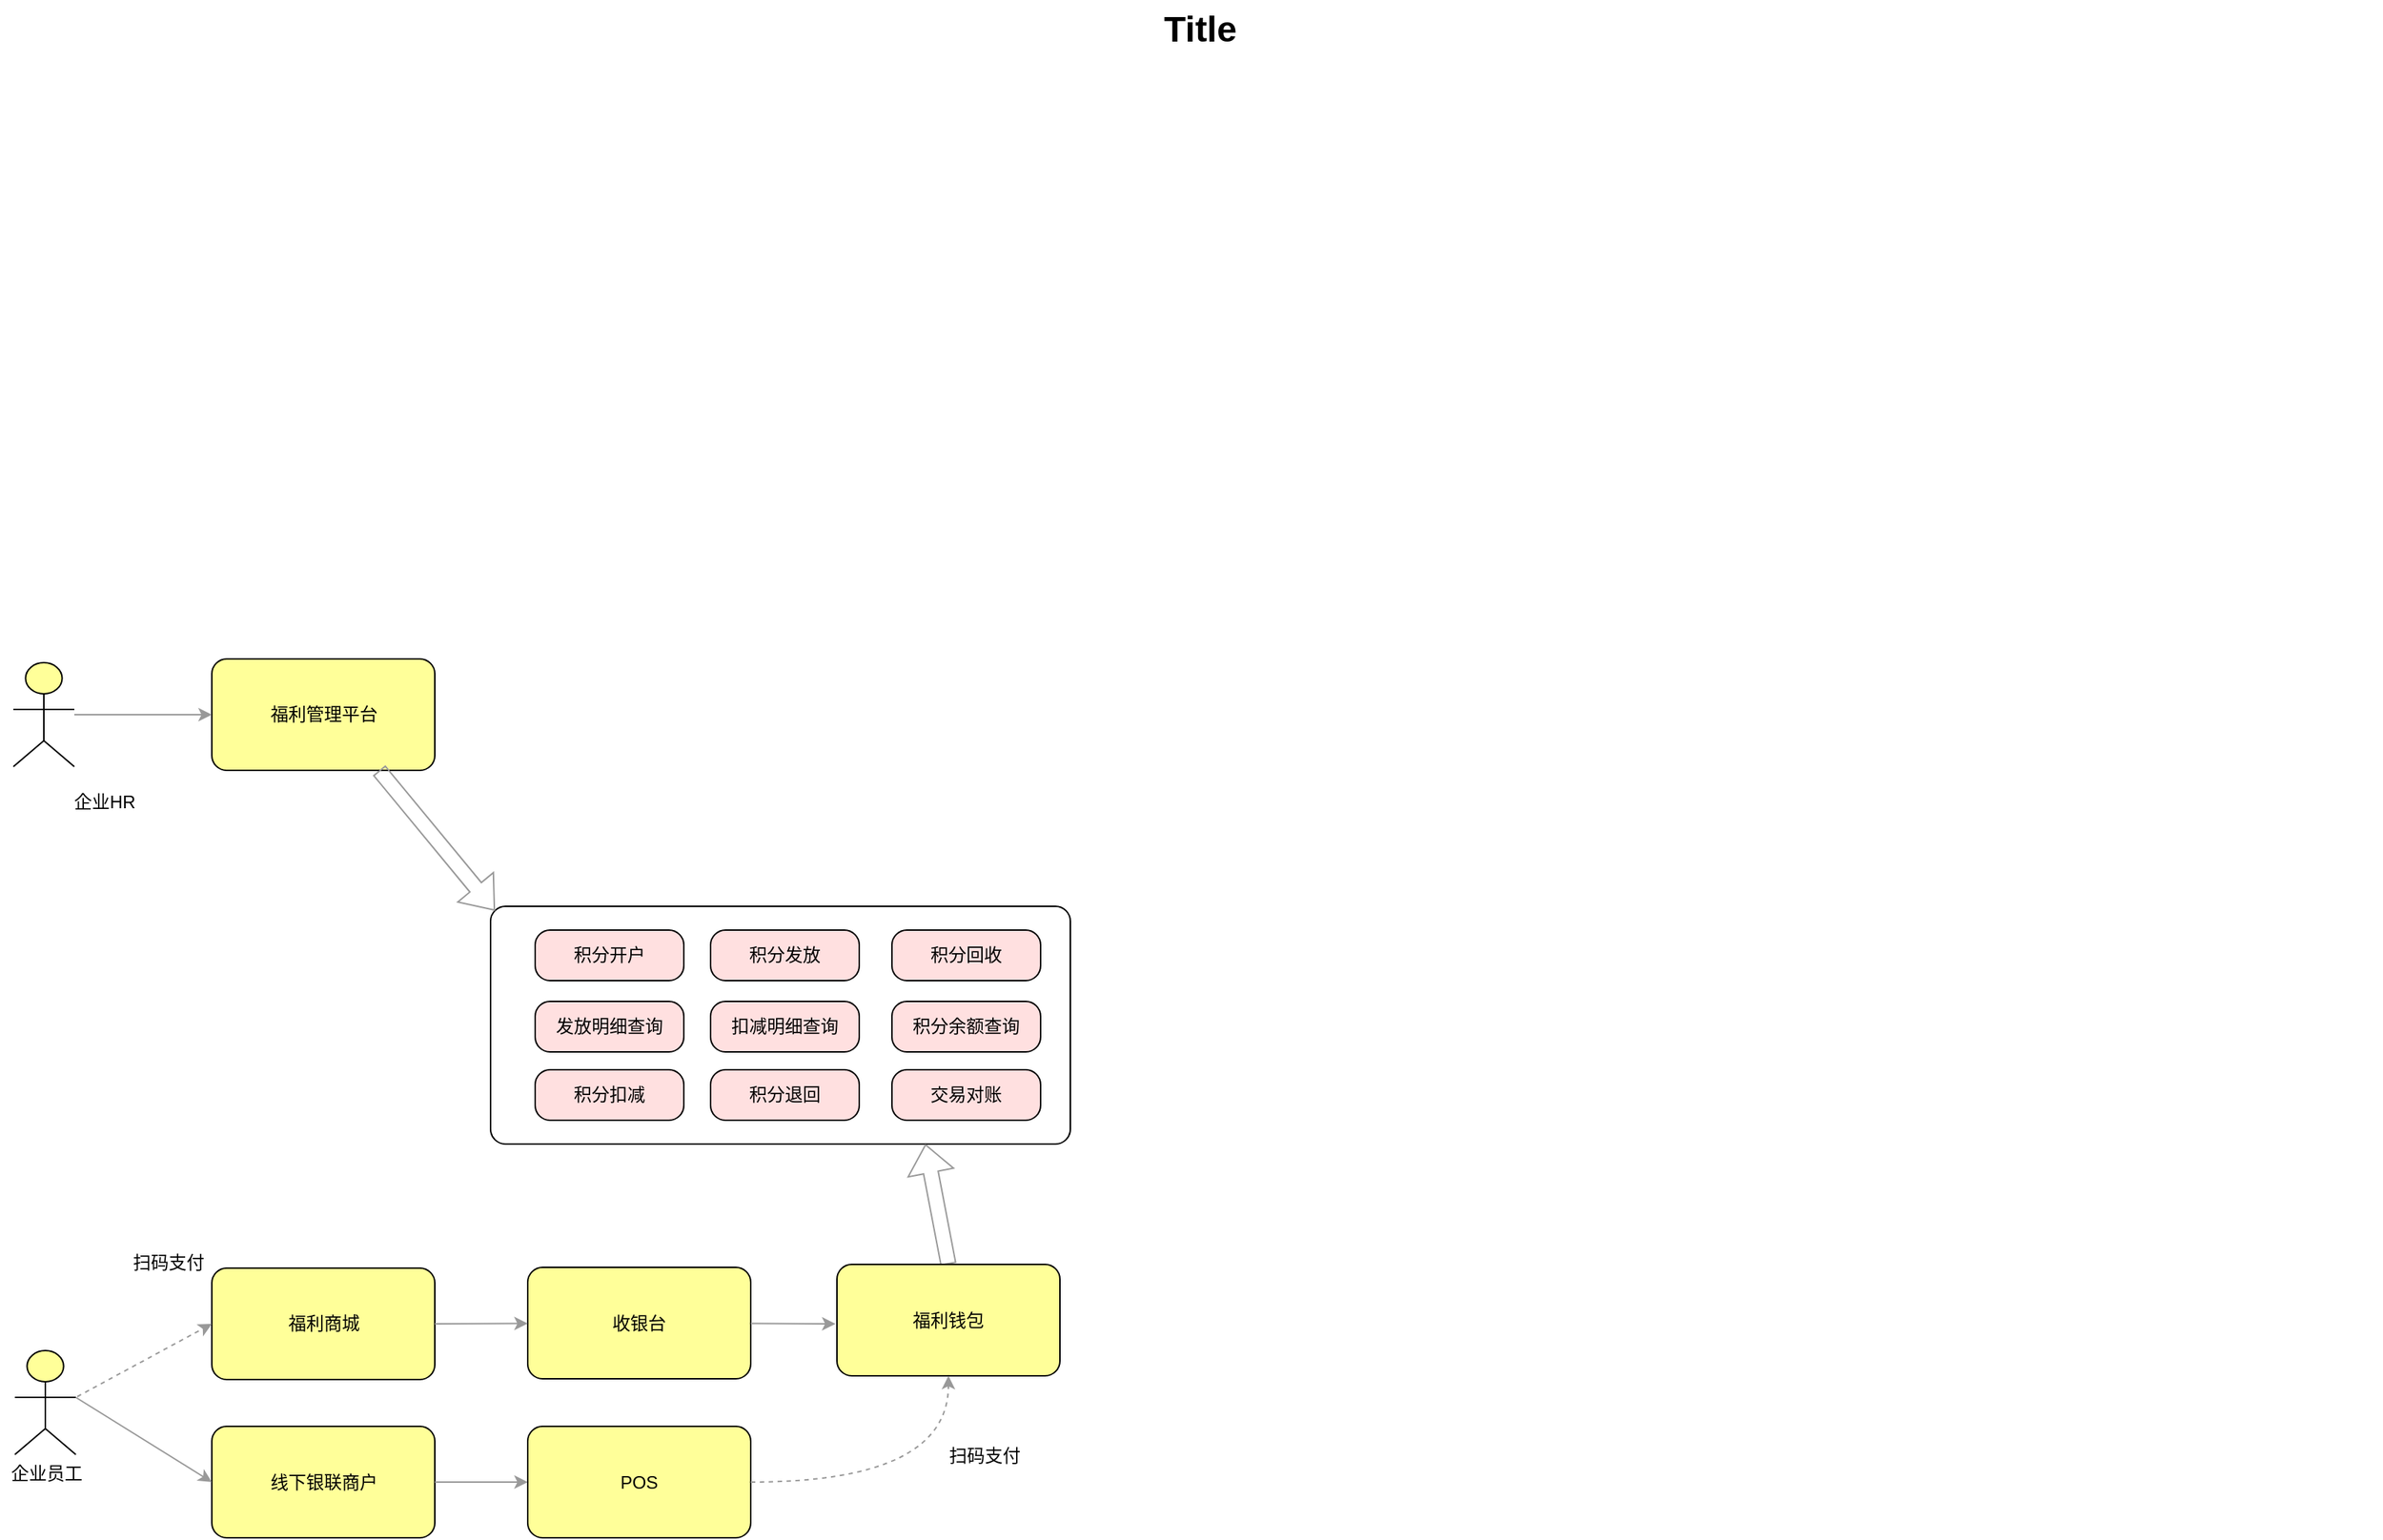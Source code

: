 <mxfile version="15.8.2" type="github">
  <diagram id="6I0OCvxSQrVGMHxT2VVA" name="Page-1">
    <mxGraphModel dx="1422" dy="762" grid="1" gridSize="10" guides="1" tooltips="1" connect="1" arrows="1" fold="1" page="1" pageScale="1" pageWidth="850" pageHeight="1100" math="0" shadow="0">
      <root>
        <mxCell id="0" />
        <mxCell id="1" parent="0" />
        <mxCell id="dKdSaXE48SgPbhcamS2K-62" value="" style="html=1;whiteSpace=wrap;fillColor=#ffff99;shape=mxgraph.archimate3.actor;fontSize=14;" parent="1" vertex="1">
          <mxGeometry x="47" y="516" width="41" height="70" as="geometry" />
        </mxCell>
        <mxCell id="dKdSaXE48SgPbhcamS2K-63" value="Title" style="text;strokeColor=none;fillColor=none;html=1;fontSize=24;fontStyle=1;verticalAlign=middle;align=center;" parent="1" vertex="1">
          <mxGeometry x="50" y="70" width="1590" height="40" as="geometry" />
        </mxCell>
        <mxCell id="laOTccNDS0RMXgACTKcb-20" value="福利管理平台" style="html=1;outlineConnect=0;whiteSpace=wrap;fillColor=#FFFF99;shape=mxgraph.archimate3.application;archiType=rounded;strokeColor=#000000;" vertex="1" parent="1">
          <mxGeometry x="180.5" y="513.5" width="150" height="75" as="geometry" />
        </mxCell>
        <mxCell id="laOTccNDS0RMXgACTKcb-22" value="" style="endArrow=classic;html=1;rounded=0;entryX=0;entryY=0.5;entryDx=0;entryDy=0;entryPerimeter=0;strokeColor=#999999;" edge="1" parent="1" source="dKdSaXE48SgPbhcamS2K-62" target="laOTccNDS0RMXgACTKcb-20">
          <mxGeometry width="50" height="50" relative="1" as="geometry">
            <mxPoint x="138" y="550" as="sourcePoint" />
            <mxPoint x="188" y="540" as="targetPoint" />
          </mxGeometry>
        </mxCell>
        <mxCell id="laOTccNDS0RMXgACTKcb-26" value="" style="html=1;outlineConnect=0;whiteSpace=wrap;fillColor=#FFFFFF;shape=mxgraph.archimate3.application;archiType=rounded;strokeColor=#000000;" vertex="1" parent="1">
          <mxGeometry x="368" y="680" width="390" height="160" as="geometry" />
        </mxCell>
        <mxCell id="laOTccNDS0RMXgACTKcb-27" value="积分开户" style="html=1;outlineConnect=0;whiteSpace=wrap;fillColor=#FFE0E0;shape=mxgraph.archimate3.application;archiType=rounded;strokeColor=#000000;" vertex="1" parent="1">
          <mxGeometry x="398" y="696" width="100" height="34" as="geometry" />
        </mxCell>
        <mxCell id="laOTccNDS0RMXgACTKcb-28" value="" style="shape=flexArrow;endArrow=classic;html=1;rounded=0;strokeColor=#999999;entryX=0;entryY=0;entryDx=2.9;entryDy=2.9;entryPerimeter=0;width=10;endSize=6.29;exitX=0.75;exitY=1;exitDx=0;exitDy=0;exitPerimeter=0;" edge="1" parent="1" source="laOTccNDS0RMXgACTKcb-20" target="laOTccNDS0RMXgACTKcb-26">
          <mxGeometry width="50" height="50" relative="1" as="geometry">
            <mxPoint x="511" y="588" as="sourcePoint" />
            <mxPoint x="548" y="600" as="targetPoint" />
          </mxGeometry>
        </mxCell>
        <mxCell id="laOTccNDS0RMXgACTKcb-29" value="积分发放" style="html=1;outlineConnect=0;whiteSpace=wrap;fillColor=#FFE0E0;shape=mxgraph.archimate3.application;archiType=rounded;strokeColor=#000000;" vertex="1" parent="1">
          <mxGeometry x="516" y="696" width="100" height="34" as="geometry" />
        </mxCell>
        <mxCell id="laOTccNDS0RMXgACTKcb-30" value="积分回收" style="html=1;outlineConnect=0;whiteSpace=wrap;fillColor=#FFE0E0;shape=mxgraph.archimate3.application;archiType=rounded;strokeColor=#000000;" vertex="1" parent="1">
          <mxGeometry x="638" y="696" width="100" height="34" as="geometry" />
        </mxCell>
        <mxCell id="laOTccNDS0RMXgACTKcb-31" value="发放明细查询" style="html=1;outlineConnect=0;whiteSpace=wrap;fillColor=#FFE0E0;shape=mxgraph.archimate3.application;archiType=rounded;strokeColor=#000000;" vertex="1" parent="1">
          <mxGeometry x="398" y="744" width="100" height="34" as="geometry" />
        </mxCell>
        <mxCell id="laOTccNDS0RMXgACTKcb-32" value="扣减明细查询" style="html=1;outlineConnect=0;whiteSpace=wrap;fillColor=#FFE0E0;shape=mxgraph.archimate3.application;archiType=rounded;strokeColor=#000000;" vertex="1" parent="1">
          <mxGeometry x="516" y="744" width="100" height="34" as="geometry" />
        </mxCell>
        <mxCell id="laOTccNDS0RMXgACTKcb-33" value="积分余额查询" style="html=1;outlineConnect=0;whiteSpace=wrap;fillColor=#FFE0E0;shape=mxgraph.archimate3.application;archiType=rounded;strokeColor=#000000;" vertex="1" parent="1">
          <mxGeometry x="638" y="744" width="100" height="34" as="geometry" />
        </mxCell>
        <mxCell id="laOTccNDS0RMXgACTKcb-34" value="" style="html=1;whiteSpace=wrap;fillColor=#ffff99;shape=mxgraph.archimate3.actor;fontSize=14;" vertex="1" parent="1">
          <mxGeometry x="48" y="979" width="41" height="70" as="geometry" />
        </mxCell>
        <mxCell id="laOTccNDS0RMXgACTKcb-35" value="福利商城" style="html=1;outlineConnect=0;whiteSpace=wrap;fillColor=#FFFF99;shape=mxgraph.archimate3.application;archiType=rounded;strokeColor=#000000;" vertex="1" parent="1">
          <mxGeometry x="180.5" y="923.5" width="150" height="75" as="geometry" />
        </mxCell>
        <mxCell id="laOTccNDS0RMXgACTKcb-37" value="收银台" style="html=1;outlineConnect=0;whiteSpace=wrap;fillColor=#FFFF99;shape=mxgraph.archimate3.application;archiType=rounded;strokeColor=#000000;" vertex="1" parent="1">
          <mxGeometry x="393" y="923" width="150" height="75" as="geometry" />
        </mxCell>
        <mxCell id="laOTccNDS0RMXgACTKcb-38" value="积分扣减" style="html=1;outlineConnect=0;whiteSpace=wrap;fillColor=#FFE0E0;shape=mxgraph.archimate3.application;archiType=rounded;strokeColor=#000000;" vertex="1" parent="1">
          <mxGeometry x="398" y="790" width="100" height="34" as="geometry" />
        </mxCell>
        <mxCell id="laOTccNDS0RMXgACTKcb-39" value="积分退回" style="html=1;outlineConnect=0;whiteSpace=wrap;fillColor=#FFE0E0;shape=mxgraph.archimate3.application;archiType=rounded;strokeColor=#000000;" vertex="1" parent="1">
          <mxGeometry x="516" y="790" width="100" height="34" as="geometry" />
        </mxCell>
        <mxCell id="laOTccNDS0RMXgACTKcb-40" value="&lt;span&gt;交易对账&lt;/span&gt;" style="html=1;outlineConnect=0;whiteSpace=wrap;fillColor=#FFE0E0;shape=mxgraph.archimate3.application;archiType=rounded;strokeColor=#000000;" vertex="1" parent="1">
          <mxGeometry x="638" y="790" width="100" height="34" as="geometry" />
        </mxCell>
        <mxCell id="laOTccNDS0RMXgACTKcb-43" value="" style="endArrow=classic;html=1;rounded=0;strokeColor=#999999;exitX=1;exitY=0.5;exitDx=0;exitDy=0;exitPerimeter=0;" edge="1" parent="1" source="laOTccNDS0RMXgACTKcb-35" target="laOTccNDS0RMXgACTKcb-37">
          <mxGeometry width="50" height="50" relative="1" as="geometry">
            <mxPoint x="358.5" y="960.5" as="sourcePoint" />
            <mxPoint x="390" y="961" as="targetPoint" />
          </mxGeometry>
        </mxCell>
        <mxCell id="laOTccNDS0RMXgACTKcb-45" value="" style="shape=flexArrow;endArrow=classic;html=1;rounded=0;strokeColor=#999999;entryX=0.75;entryY=1;entryDx=0;entryDy=0;entryPerimeter=0;exitX=0.5;exitY=0;exitDx=0;exitDy=0;exitPerimeter=0;" edge="1" parent="1" source="laOTccNDS0RMXgACTKcb-49" target="laOTccNDS0RMXgACTKcb-26">
          <mxGeometry width="50" height="50" relative="1" as="geometry">
            <mxPoint x="478" y="910" as="sourcePoint" />
            <mxPoint x="528" y="860" as="targetPoint" />
          </mxGeometry>
        </mxCell>
        <mxCell id="laOTccNDS0RMXgACTKcb-46" value="企业HR" style="text;html=1;resizable=0;autosize=1;align=center;verticalAlign=middle;points=[];fillColor=none;strokeColor=none;rounded=0;" vertex="1" parent="1">
          <mxGeometry x="78" y="600" width="60" height="20" as="geometry" />
        </mxCell>
        <mxCell id="laOTccNDS0RMXgACTKcb-47" value="企业员工" style="text;html=1;resizable=0;autosize=1;align=center;verticalAlign=middle;points=[];fillColor=none;strokeColor=none;rounded=0;" vertex="1" parent="1">
          <mxGeometry x="38.5" y="1051.5" width="60" height="20" as="geometry" />
        </mxCell>
        <mxCell id="laOTccNDS0RMXgACTKcb-49" value="福利钱包" style="html=1;outlineConnect=0;whiteSpace=wrap;fillColor=#FFFF99;shape=mxgraph.archimate3.application;archiType=rounded;strokeColor=#000000;" vertex="1" parent="1">
          <mxGeometry x="601" y="921" width="150" height="75" as="geometry" />
        </mxCell>
        <mxCell id="laOTccNDS0RMXgACTKcb-51" value="" style="endArrow=classic;html=1;rounded=0;strokeColor=#999999;exitX=1;exitY=0.5;exitDx=0;exitDy=0;exitPerimeter=0;" edge="1" parent="1">
          <mxGeometry width="50" height="50" relative="1" as="geometry">
            <mxPoint x="543" y="960.73" as="sourcePoint" />
            <mxPoint x="600" y="961" as="targetPoint" />
          </mxGeometry>
        </mxCell>
        <mxCell id="laOTccNDS0RMXgACTKcb-53" value="线下银联商户" style="html=1;outlineConnect=0;whiteSpace=wrap;fillColor=#FFFF99;shape=mxgraph.archimate3.application;archiType=rounded;strokeColor=#000000;" vertex="1" parent="1">
          <mxGeometry x="180.5" y="1030" width="150" height="75" as="geometry" />
        </mxCell>
        <mxCell id="laOTccNDS0RMXgACTKcb-54" value="POS" style="html=1;outlineConnect=0;whiteSpace=wrap;fillColor=#FFFF99;shape=mxgraph.archimate3.application;archiType=rounded;strokeColor=#000000;" vertex="1" parent="1">
          <mxGeometry x="393" y="1030" width="150" height="75" as="geometry" />
        </mxCell>
        <mxCell id="laOTccNDS0RMXgACTKcb-56" value="" style="endArrow=classic;html=1;rounded=0;strokeColor=#999999;exitX=1;exitY=0.5;exitDx=0;exitDy=0;exitPerimeter=0;entryX=0.5;entryY=1;entryDx=0;entryDy=0;entryPerimeter=0;edgeStyle=orthogonalEdgeStyle;curved=1;dashed=1;" edge="1" parent="1" source="laOTccNDS0RMXgACTKcb-54" target="laOTccNDS0RMXgACTKcb-49">
          <mxGeometry width="50" height="50" relative="1" as="geometry">
            <mxPoint x="553" y="970.73" as="sourcePoint" />
            <mxPoint x="610" y="971" as="targetPoint" />
          </mxGeometry>
        </mxCell>
        <mxCell id="laOTccNDS0RMXgACTKcb-59" value="" style="endArrow=classic;html=1;rounded=0;strokeColor=#999999;entryX=0;entryY=0.5;entryDx=0;entryDy=0;entryPerimeter=0;exitX=1;exitY=0.45;exitDx=0;exitDy=0;exitPerimeter=0;" edge="1" parent="1" source="laOTccNDS0RMXgACTKcb-34" target="laOTccNDS0RMXgACTKcb-53">
          <mxGeometry width="50" height="50" relative="1" as="geometry">
            <mxPoint x="70" y="1130" as="sourcePoint" />
            <mxPoint x="120" y="1080" as="targetPoint" />
          </mxGeometry>
        </mxCell>
        <mxCell id="laOTccNDS0RMXgACTKcb-60" value="" style="endArrow=classic;html=1;rounded=0;strokeColor=#999999;curved=1;entryX=0;entryY=0.5;entryDx=0;entryDy=0;entryPerimeter=0;" edge="1" parent="1" source="laOTccNDS0RMXgACTKcb-53" target="laOTccNDS0RMXgACTKcb-54">
          <mxGeometry width="50" height="50" relative="1" as="geometry">
            <mxPoint x="330.5" y="1117.5" as="sourcePoint" />
            <mxPoint x="390" y="1068" as="targetPoint" />
          </mxGeometry>
        </mxCell>
        <mxCell id="laOTccNDS0RMXgACTKcb-63" value="扫码支付" style="text;html=1;resizable=0;autosize=1;align=center;verticalAlign=middle;points=[];fillColor=none;strokeColor=none;rounded=0;" vertex="1" parent="1">
          <mxGeometry x="670" y="1040" width="60" height="20" as="geometry" />
        </mxCell>
        <mxCell id="laOTccNDS0RMXgACTKcb-66" value="扫码支付" style="text;html=1;resizable=0;autosize=1;align=center;verticalAlign=middle;points=[];fillColor=none;strokeColor=none;rounded=0;" vertex="1" parent="1">
          <mxGeometry x="120.5" y="910" width="60" height="20" as="geometry" />
        </mxCell>
        <mxCell id="laOTccNDS0RMXgACTKcb-67" value="" style="endArrow=classic;html=1;rounded=0;dashed=1;strokeColor=#999999;curved=1;entryX=0;entryY=0.5;entryDx=0;entryDy=0;entryPerimeter=0;" edge="1" parent="1" target="laOTccNDS0RMXgACTKcb-35">
          <mxGeometry width="50" height="50" relative="1" as="geometry">
            <mxPoint x="90" y="1010" as="sourcePoint" />
            <mxPoint x="160" y="940" as="targetPoint" />
          </mxGeometry>
        </mxCell>
      </root>
    </mxGraphModel>
  </diagram>
</mxfile>
